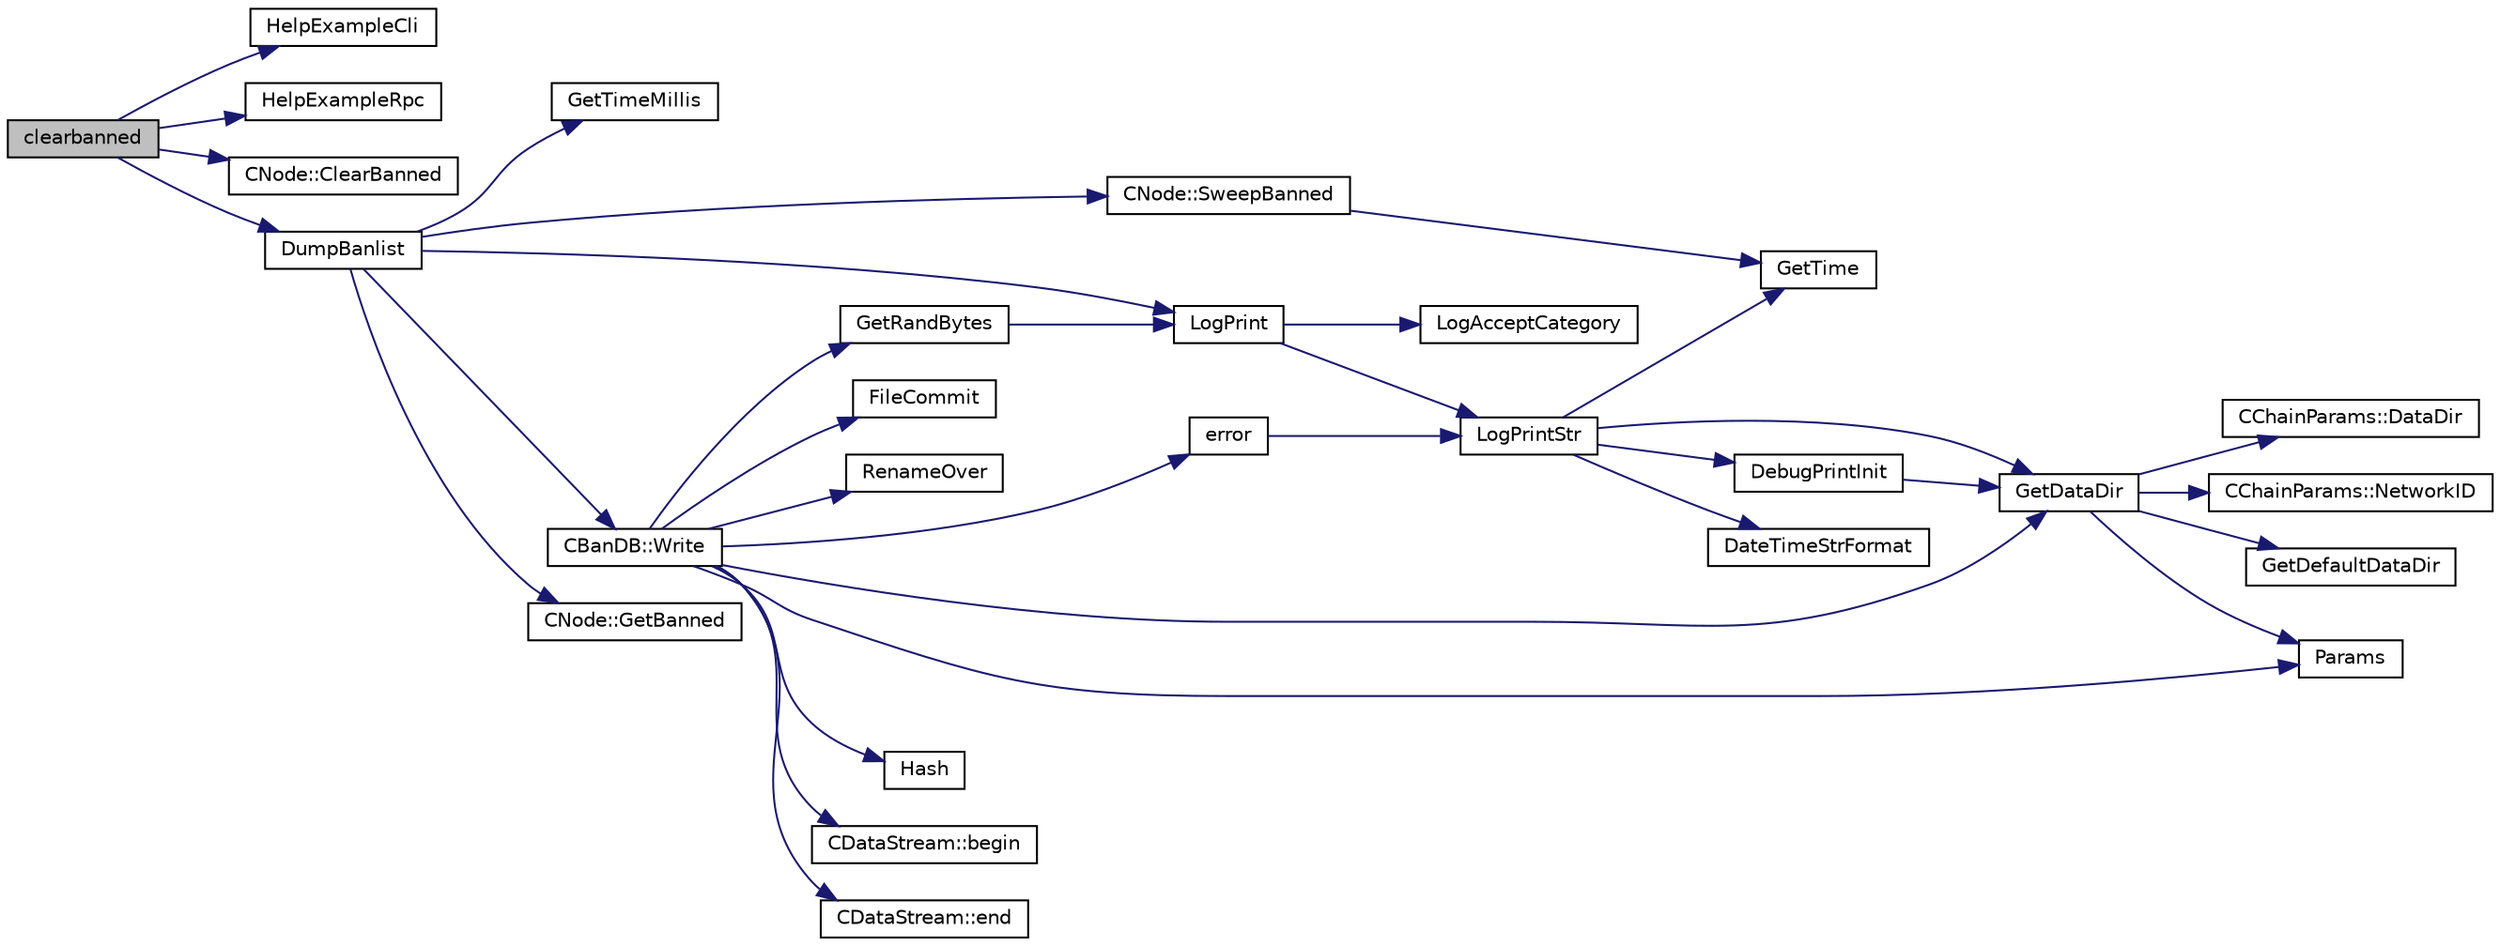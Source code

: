 digraph "clearbanned"
{
  edge [fontname="Helvetica",fontsize="10",labelfontname="Helvetica",labelfontsize="10"];
  node [fontname="Helvetica",fontsize="10",shape=record];
  rankdir="LR";
  Node48 [label="clearbanned",height=0.2,width=0.4,color="black", fillcolor="grey75", style="filled", fontcolor="black"];
  Node48 -> Node49 [color="midnightblue",fontsize="10",style="solid",fontname="Helvetica"];
  Node49 [label="HelpExampleCli",height=0.2,width=0.4,color="black", fillcolor="white", style="filled",URL="$d6/d76/rpcserver_8cpp.html#ac01ac6eab5467567ed0da106814e04ec"];
  Node48 -> Node50 [color="midnightblue",fontsize="10",style="solid",fontname="Helvetica"];
  Node50 [label="HelpExampleRpc",height=0.2,width=0.4,color="black", fillcolor="white", style="filled",URL="$d6/d76/rpcserver_8cpp.html#a06ea60e24e5a1053a14a11b1009bf9ef"];
  Node48 -> Node51 [color="midnightblue",fontsize="10",style="solid",fontname="Helvetica"];
  Node51 [label="CNode::ClearBanned",height=0.2,width=0.4,color="black", fillcolor="white", style="filled",URL="$d1/d64/class_c_node.html#ad75b43ab81213b74446163211c24246a"];
  Node48 -> Node52 [color="midnightblue",fontsize="10",style="solid",fontname="Helvetica"];
  Node52 [label="DumpBanlist",height=0.2,width=0.4,color="black", fillcolor="white", style="filled",URL="$dd/d84/net_8cpp.html#af593c31ddb8a6d2f3c6faf63c28b5aa9"];
  Node52 -> Node53 [color="midnightblue",fontsize="10",style="solid",fontname="Helvetica"];
  Node53 [label="GetTimeMillis",height=0.2,width=0.4,color="black", fillcolor="white", style="filled",URL="$d8/d3c/util_8h.html#a139d0fe6387b9e230a9b8bb12d9b43b9"];
  Node52 -> Node54 [color="midnightblue",fontsize="10",style="solid",fontname="Helvetica"];
  Node54 [label="CNode::SweepBanned",height=0.2,width=0.4,color="black", fillcolor="white", style="filled",URL="$d1/d64/class_c_node.html#ad8b42ef7c930421014b59e845ec5295b",tooltip="clean unused entires (if bantime has expired) "];
  Node54 -> Node55 [color="midnightblue",fontsize="10",style="solid",fontname="Helvetica"];
  Node55 [label="GetTime",height=0.2,width=0.4,color="black", fillcolor="white", style="filled",URL="$df/d2d/util_8cpp.html#a46fac5fba8ba905b5f9acb364f5d8c6f"];
  Node52 -> Node56 [color="midnightblue",fontsize="10",style="solid",fontname="Helvetica"];
  Node56 [label="CNode::GetBanned",height=0.2,width=0.4,color="black", fillcolor="white", style="filled",URL="$d1/d64/class_c_node.html#ac7dc25e8d4c24df89befe4dcc2060372"];
  Node52 -> Node57 [color="midnightblue",fontsize="10",style="solid",fontname="Helvetica"];
  Node57 [label="CBanDB::Write",height=0.2,width=0.4,color="black", fillcolor="white", style="filled",URL="$dd/db6/class_c_ban_d_b.html#a0550a06c6b5987869f557467fe7f9896"];
  Node57 -> Node58 [color="midnightblue",fontsize="10",style="solid",fontname="Helvetica"];
  Node58 [label="GetRandBytes",height=0.2,width=0.4,color="black", fillcolor="white", style="filled",URL="$df/d2d/util_8cpp.html#acf52c2aa8213c7b15e26594a2264ed8a"];
  Node58 -> Node59 [color="midnightblue",fontsize="10",style="solid",fontname="Helvetica"];
  Node59 [label="LogPrint",height=0.2,width=0.4,color="black", fillcolor="white", style="filled",URL="$d8/d3c/util_8h.html#aab1f837a2366f424bdc996fdf6352171"];
  Node59 -> Node60 [color="midnightblue",fontsize="10",style="solid",fontname="Helvetica"];
  Node60 [label="LogAcceptCategory",height=0.2,width=0.4,color="black", fillcolor="white", style="filled",URL="$d8/d3c/util_8h.html#a343d2a13efe00125f78d25dafb0a8d98"];
  Node59 -> Node61 [color="midnightblue",fontsize="10",style="solid",fontname="Helvetica"];
  Node61 [label="LogPrintStr",height=0.2,width=0.4,color="black", fillcolor="white", style="filled",URL="$d8/d3c/util_8h.html#afd4c3002b2797c0560adddb6af3ca1da"];
  Node61 -> Node62 [color="midnightblue",fontsize="10",style="solid",fontname="Helvetica"];
  Node62 [label="DebugPrintInit",height=0.2,width=0.4,color="black", fillcolor="white", style="filled",URL="$df/d2d/util_8cpp.html#a751ff5f21d880737811136b5e0bcea12"];
  Node62 -> Node63 [color="midnightblue",fontsize="10",style="solid",fontname="Helvetica"];
  Node63 [label="GetDataDir",height=0.2,width=0.4,color="black", fillcolor="white", style="filled",URL="$df/d2d/util_8cpp.html#ab83866a054745d4b30a3948a1b44beba"];
  Node63 -> Node64 [color="midnightblue",fontsize="10",style="solid",fontname="Helvetica"];
  Node64 [label="Params",height=0.2,width=0.4,color="black", fillcolor="white", style="filled",URL="$df/dbf/chainparams_8cpp.html#ace5c5b706d71a324a417dd2db394fd4a",tooltip="Return the currently selected parameters. "];
  Node63 -> Node65 [color="midnightblue",fontsize="10",style="solid",fontname="Helvetica"];
  Node65 [label="CChainParams::NetworkID",height=0.2,width=0.4,color="black", fillcolor="white", style="filled",URL="$d1/d4f/class_c_chain_params.html#a90dc493ec0c0325c98c3ac06eb99862b"];
  Node63 -> Node66 [color="midnightblue",fontsize="10",style="solid",fontname="Helvetica"];
  Node66 [label="GetDefaultDataDir",height=0.2,width=0.4,color="black", fillcolor="white", style="filled",URL="$df/d2d/util_8cpp.html#ab272995de020a3bcbf743be630e485c6"];
  Node63 -> Node67 [color="midnightblue",fontsize="10",style="solid",fontname="Helvetica"];
  Node67 [label="CChainParams::DataDir",height=0.2,width=0.4,color="black", fillcolor="white", style="filled",URL="$d1/d4f/class_c_chain_params.html#a959488b5d8e6fe62857940b831d73a78"];
  Node61 -> Node63 [color="midnightblue",fontsize="10",style="solid",fontname="Helvetica"];
  Node61 -> Node68 [color="midnightblue",fontsize="10",style="solid",fontname="Helvetica"];
  Node68 [label="DateTimeStrFormat",height=0.2,width=0.4,color="black", fillcolor="white", style="filled",URL="$df/d2d/util_8cpp.html#a749bc6776c8ec72d7c5e4dea56aee415"];
  Node61 -> Node55 [color="midnightblue",fontsize="10",style="solid",fontname="Helvetica"];
  Node57 -> Node64 [color="midnightblue",fontsize="10",style="solid",fontname="Helvetica"];
  Node57 -> Node69 [color="midnightblue",fontsize="10",style="solid",fontname="Helvetica"];
  Node69 [label="Hash",height=0.2,width=0.4,color="black", fillcolor="white", style="filled",URL="$db/dfb/hash_8h.html#ab3f6c437460137530d86e09c2c102e99"];
  Node57 -> Node70 [color="midnightblue",fontsize="10",style="solid",fontname="Helvetica"];
  Node70 [label="CDataStream::begin",height=0.2,width=0.4,color="black", fillcolor="white", style="filled",URL="$d5/d41/class_c_data_stream.html#a2355d11752d8622badfbc03e9ed192fd"];
  Node57 -> Node71 [color="midnightblue",fontsize="10",style="solid",fontname="Helvetica"];
  Node71 [label="CDataStream::end",height=0.2,width=0.4,color="black", fillcolor="white", style="filled",URL="$d5/d41/class_c_data_stream.html#a66409dbd4403682fe674e2e71173cab4"];
  Node57 -> Node63 [color="midnightblue",fontsize="10",style="solid",fontname="Helvetica"];
  Node57 -> Node72 [color="midnightblue",fontsize="10",style="solid",fontname="Helvetica"];
  Node72 [label="error",height=0.2,width=0.4,color="black", fillcolor="white", style="filled",URL="$d8/d3c/util_8h.html#af8985880cf4ef26df0a5aa2ffcb76662"];
  Node72 -> Node61 [color="midnightblue",fontsize="10",style="solid",fontname="Helvetica"];
  Node57 -> Node73 [color="midnightblue",fontsize="10",style="solid",fontname="Helvetica"];
  Node73 [label="FileCommit",height=0.2,width=0.4,color="black", fillcolor="white", style="filled",URL="$df/d2d/util_8cpp.html#a7572b77c2a5191de8d40d4050322ab84"];
  Node57 -> Node74 [color="midnightblue",fontsize="10",style="solid",fontname="Helvetica"];
  Node74 [label="RenameOver",height=0.2,width=0.4,color="black", fillcolor="white", style="filled",URL="$df/d2d/util_8cpp.html#ad8f8509a84cc6f53344a5ac76369c327"];
  Node52 -> Node59 [color="midnightblue",fontsize="10",style="solid",fontname="Helvetica"];
}
